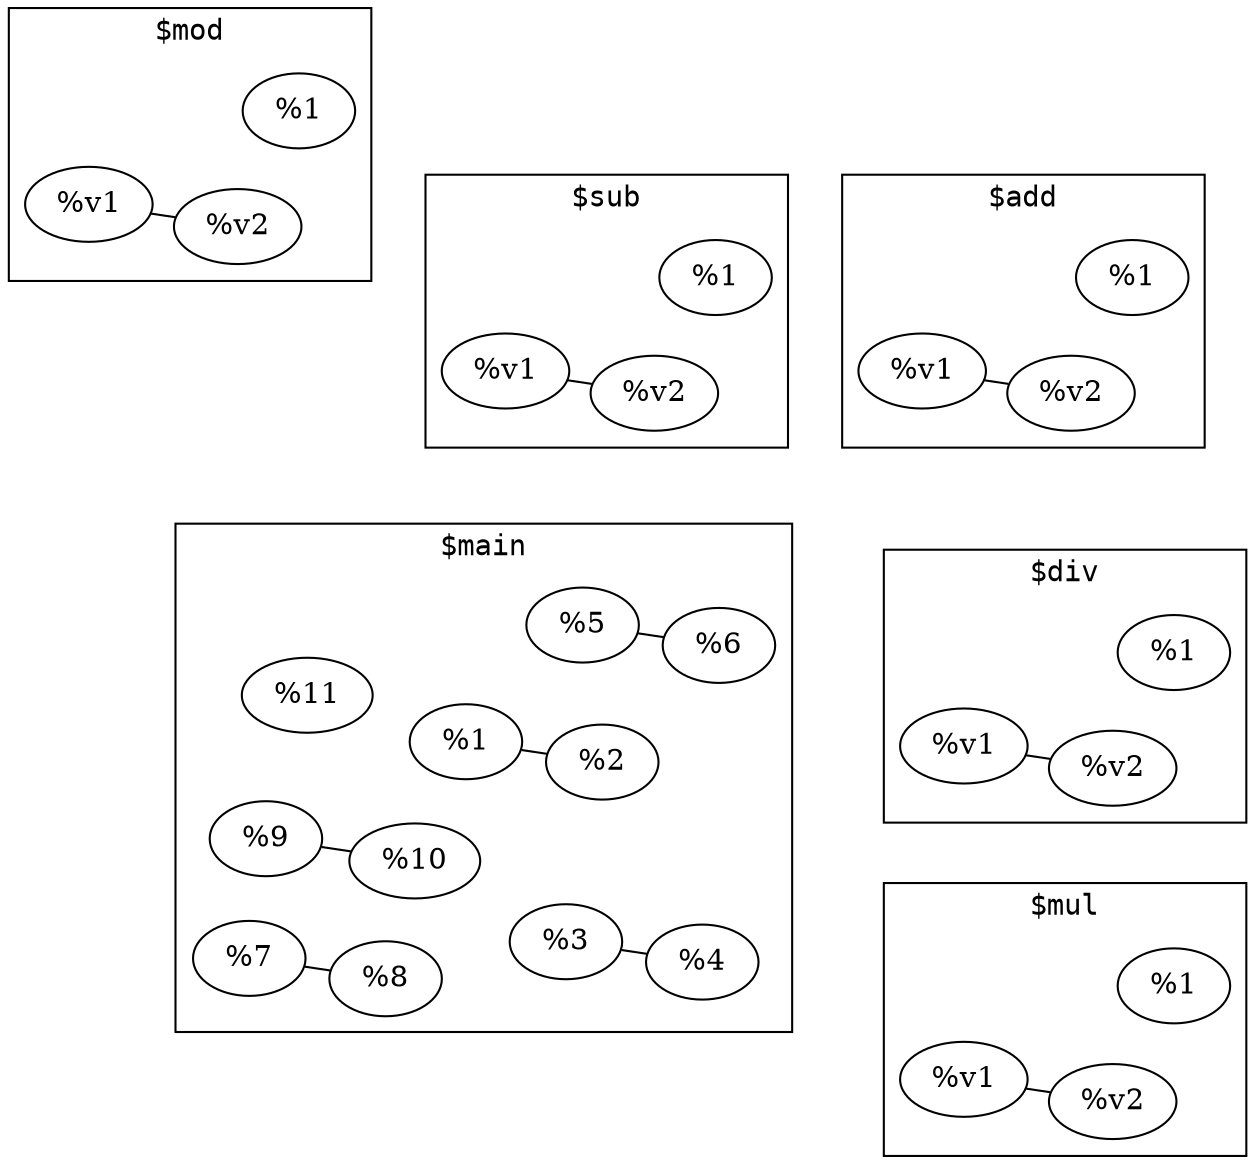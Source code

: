 graph {
   fontname=monospace
   layout=fdp

   subgraph cluster_0 {
      label="$main"
      "$main%1" [label="%1"]
      "$main%1" -- "$main%2"
      "$main%2" [label="%2"]
      "$main%3" [label="%3"]
      "$main%3" -- "$main%4"
      "$main%4" [label="%4"]
      "$main%5" [label="%5"]
      "$main%5" -- "$main%6"
      "$main%6" [label="%6"]
      "$main%7" [label="%7"]
      "$main%7" -- "$main%8"
      "$main%8" [label="%8"]
      "$main%9" [label="%9"]
      "$main%9" -- "$main%10"
      "$main%10" [label="%10"]
      "$main%11" [label="%11"]
   }

   subgraph cluster_1 {
      label="$add"
      "$add%v1" [label="%v1"]
      "$add%v1" -- "$add%v2"
      "$add%v2" [label="%v2"]
      "$add%1" [label="%1"]
   }

   subgraph cluster_2 {
      label="$sub"
      "$sub%v1" [label="%v1"]
      "$sub%v1" -- "$sub%v2"
      "$sub%v2" [label="%v2"]
      "$sub%1" [label="%1"]
   }

   subgraph cluster_3 {
      label="$mul"
      "$mul%v1" [label="%v1"]
      "$mul%v1" -- "$mul%v2"
      "$mul%v2" [label="%v2"]
      "$mul%1" [label="%1"]
   }

   subgraph cluster_4 {
      label="$div"
      "$div%v1" [label="%v1"]
      "$div%v1" -- "$div%v2"
      "$div%v2" [label="%v2"]
      "$div%1" [label="%1"]
   }

   subgraph cluster_5 {
      label="$mod"
      "$mod%v1" [label="%v1"]
      "$mod%v1" -- "$mod%v2"
      "$mod%v2" [label="%v2"]
      "$mod%1" [label="%1"]
   }
}
